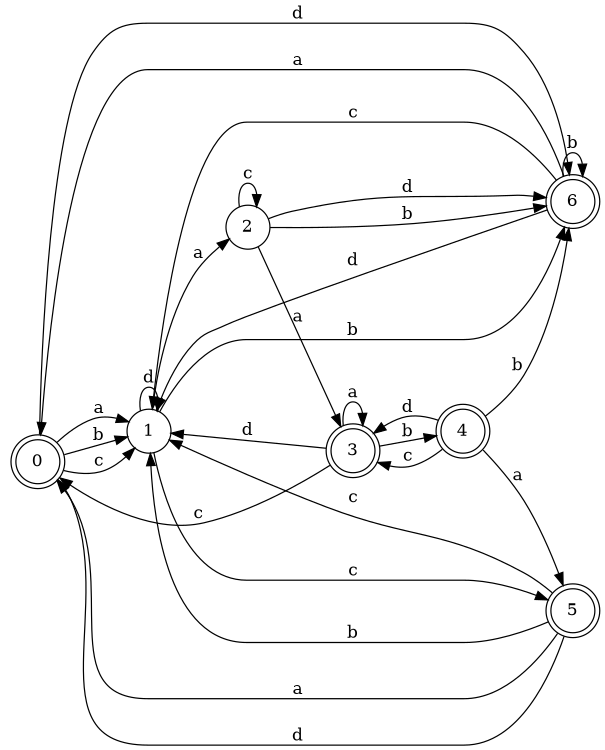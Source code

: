 digraph n6_9 {
__start0 [label="" shape="none"];

rankdir=LR;
size="8,5";

s0 [style="rounded,filled", color="black", fillcolor="white" shape="doublecircle", label="0"];
s1 [style="filled", color="black", fillcolor="white" shape="circle", label="1"];
s2 [style="filled", color="black", fillcolor="white" shape="circle", label="2"];
s3 [style="rounded,filled", color="black", fillcolor="white" shape="doublecircle", label="3"];
s4 [style="rounded,filled", color="black", fillcolor="white" shape="doublecircle", label="4"];
s5 [style="rounded,filled", color="black", fillcolor="white" shape="doublecircle", label="5"];
s6 [style="rounded,filled", color="black", fillcolor="white" shape="doublecircle", label="6"];
s0 -> s1 [label="a"];
s0 -> s1 [label="b"];
s0 -> s1 [label="c"];
s0 -> s6 [label="d"];
s1 -> s2 [label="a"];
s1 -> s6 [label="b"];
s1 -> s5 [label="c"];
s1 -> s1 [label="d"];
s2 -> s3 [label="a"];
s2 -> s6 [label="b"];
s2 -> s2 [label="c"];
s2 -> s6 [label="d"];
s3 -> s3 [label="a"];
s3 -> s4 [label="b"];
s3 -> s0 [label="c"];
s3 -> s1 [label="d"];
s4 -> s5 [label="a"];
s4 -> s6 [label="b"];
s4 -> s3 [label="c"];
s4 -> s3 [label="d"];
s5 -> s0 [label="a"];
s5 -> s1 [label="b"];
s5 -> s1 [label="c"];
s5 -> s0 [label="d"];
s6 -> s0 [label="a"];
s6 -> s6 [label="b"];
s6 -> s1 [label="c"];
s6 -> s1 [label="d"];

}